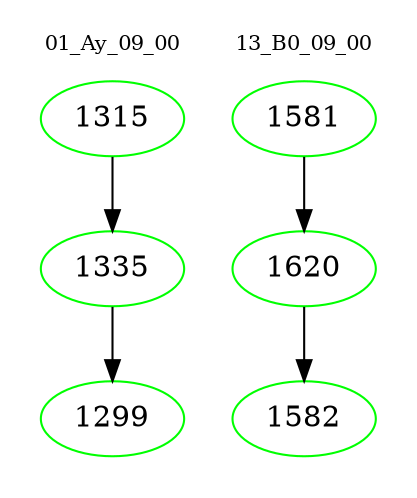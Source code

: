 digraph{
subgraph cluster_0 {
color = white
label = "01_Ay_09_00";
fontsize=10;
T0_1315 [label="1315", color="green"]
T0_1315 -> T0_1335 [color="black"]
T0_1335 [label="1335", color="green"]
T0_1335 -> T0_1299 [color="black"]
T0_1299 [label="1299", color="green"]
}
subgraph cluster_1 {
color = white
label = "13_B0_09_00";
fontsize=10;
T1_1581 [label="1581", color="green"]
T1_1581 -> T1_1620 [color="black"]
T1_1620 [label="1620", color="green"]
T1_1620 -> T1_1582 [color="black"]
T1_1582 [label="1582", color="green"]
}
}
